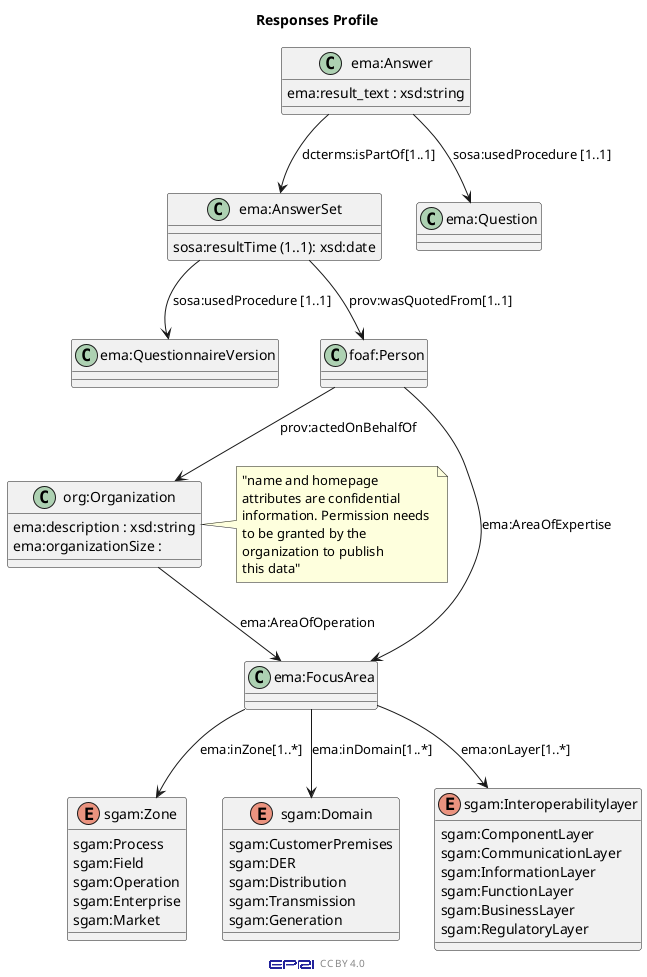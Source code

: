 @startuml Answer Set Profile

sprite $EPRI [376x77/16z] {
xTm5SYH144FHVm7T_xYBmJsGktP9FP7AGEEFUePfvZewChmUGoW--Zi6yP68eMNhpdgNT_lXBJLhTrAylDSDxyhb_x0VVuQKWFVbujt7dw28kp4Ow0xS5N5t
5kFTHnzMn3sGJ7KVkolY7cW6kflT5NBNQtT5t0FHMtLHo3q38ElSprrr3_swx-gYv91UlzQuZxVTwyxvELZLmmbtuGxgSBIg1nFgpjs9kCDX04jtZViS8Dgj
--d5BdVduzthNlUwrxtkTU_sZFpkTQ-x0kxTNvKoxgyv4-SY_z7TTnoOL-Cz3dnc-NDtINdtmF7tKm13T-NT9GNTPNKtiME-Bfoykpx2NGgxA-BkFijfO8-x
A-REr5rrztHDx7LtxZQmpNrkQs1Vv3vVlO5zv_OCANS0MBhz3WDtGtZPSG92xZoQq1MizkDY07Ft_2spdaSrdAq2HDovpAhpJT_aVgfSzrSe472lEmdtkfDm
hpjrhtlTwrxtkjUzxjsEh7lTkx_wVEfkk3RSE7Tsn_0qkU0iS9__fiaukznr6tVTrPq5pnTRu3u8GDq1jhZNdRe31BOawWwGSQyxTdVg3e1_Jx7kPnXIUsoQ
vRY9EzZTMU6E_RRXmOfZJwebvdvM7XYksAKEHDYltNFspCi9WL1MuHN_1
}


footer  <$EPRI,scale=0.12,color=darkblue>  CC BY 4.0

title Responses Profile


class "ema:AnswerSet" as Anss {
    sosa:resultTime (1..1): xsd:date
}

class "ema:Answer" as Ans {
    ema:result_text : xsd:string
}
class "ema:QuestionnaireVersion" as QRV {
}

class "ema:Question" as QV {
}


class "foaf:Person" as Person

class "org:Organization" as Organization {
    ema:description : xsd:string
    ema:organizationSize : 

}

note right : "name and homepage \nattributes are confidential \ninformation. Permission needs \nto be granted by the \norganization to publish \nthis data" 

class "ema:FocusArea" as FA

enum "sgam:Zone" as iopz {
    sgam:Process 
    sgam:Field 
    sgam:Operation
    sgam:Enterprise
    sgam:Market
}

enum "sgam:Domain" as iopd {
    sgam:CustomerPremises
    sgam:DER 
    sgam:Distribution
    sgam:Transmission
    sgam:Generation
}

enum "sgam:Interoperabilitylayer" as iopl {
    sgam:ComponentLayer
    sgam:CommunicationLayer
    sgam:InformationLayer
    sgam:FunctionLayer
    sgam:BusinessLayer
    sgam:RegulatoryLayer
}

Ans --> Anss : "dcterms:isPartOf[1..1]"

Anss --> QRV : "sosa:usedProcedure [1..1]"
Ans --> QV : "sosa:usedProcedure [1..1]"

Anss --> Person :"prov:wasQuotedFrom[1..1]"
Person --> Organization : "prov:actedOnBehalfOf"

FA --> iopd : "ema:inDomain[1..*]"
FA --> iopl : "ema:onLayer[1..*]"
FA --> iopz : "ema:inZone[1..*]"
Person --> FA : "ema:AreaOfExpertise"
Organization --> FA : "ema:AreaOfOperation"

@enduml
